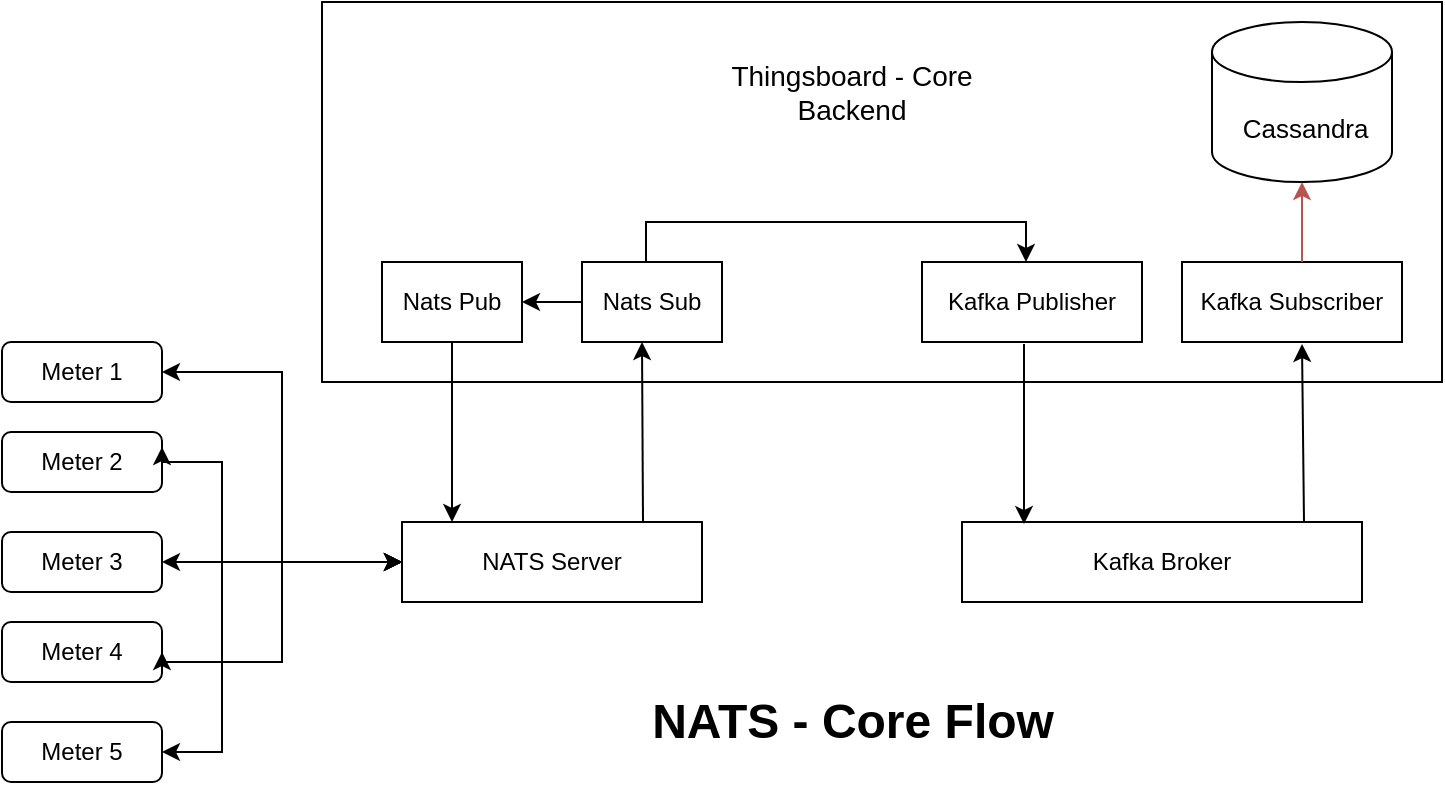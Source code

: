 <mxfile version="28.0.7">
  <diagram name="Page-1" id="UJfJM6G8218_ZRizplGX">
    <mxGraphModel dx="872" dy="511" grid="1" gridSize="10" guides="1" tooltips="1" connect="1" arrows="1" fold="1" page="1" pageScale="1" pageWidth="850" pageHeight="1100" math="0" shadow="0">
      <root>
        <mxCell id="0" />
        <mxCell id="1" parent="0" />
        <mxCell id="kBYzSnEhJ9a0xplkR4BM-1" value="" style="rounded=0;whiteSpace=wrap;html=1;align=center;" parent="1" vertex="1">
          <mxGeometry x="200" y="60" width="560" height="190" as="geometry" />
        </mxCell>
        <mxCell id="ggmWFZlsdQd6J-PA4ldU-1" value="&lt;font style=&quot;font-size: 14px;&quot;&gt;Thingsboard - Core&lt;/font&gt;&lt;div&gt;&lt;font style=&quot;font-size: 14px;&quot;&gt;Backend&lt;/font&gt;&lt;/div&gt;" style="text;html=1;align=center;verticalAlign=middle;whiteSpace=wrap;rounded=0;" parent="1" vertex="1">
          <mxGeometry x="390" y="80" width="150" height="50" as="geometry" />
        </mxCell>
        <mxCell id="ggmWFZlsdQd6J-PA4ldU-3" value="Nats Sub" style="rounded=0;whiteSpace=wrap;html=1;" parent="1" vertex="1">
          <mxGeometry x="330" y="190" width="70" height="40" as="geometry" />
        </mxCell>
        <mxCell id="ggmWFZlsdQd6J-PA4ldU-5" value="Nats Pub" style="rounded=0;whiteSpace=wrap;html=1;" parent="1" vertex="1">
          <mxGeometry x="230" y="190" width="70" height="40" as="geometry" />
        </mxCell>
        <mxCell id="ggmWFZlsdQd6J-PA4ldU-6" value="Kafka Publisher" style="rounded=0;whiteSpace=wrap;html=1;" parent="1" vertex="1">
          <mxGeometry x="500" y="190" width="110" height="40" as="geometry" />
        </mxCell>
        <mxCell id="ggmWFZlsdQd6J-PA4ldU-8" value="Kafka Subscriber" style="rounded=0;whiteSpace=wrap;html=1;" parent="1" vertex="1">
          <mxGeometry x="630" y="190" width="110" height="40" as="geometry" />
        </mxCell>
        <mxCell id="ggmWFZlsdQd6J-PA4ldU-9" value="NATS Server" style="rounded=0;whiteSpace=wrap;html=1;" parent="1" vertex="1">
          <mxGeometry x="240" y="320" width="150" height="40" as="geometry" />
        </mxCell>
        <mxCell id="ggmWFZlsdQd6J-PA4ldU-10" value="Kafka Broker" style="rounded=0;whiteSpace=wrap;html=1;" parent="1" vertex="1">
          <mxGeometry x="520" y="320" width="200" height="40" as="geometry" />
        </mxCell>
        <mxCell id="ggmWFZlsdQd6J-PA4ldU-11" value="Meter 2" style="rounded=1;whiteSpace=wrap;html=1;" parent="1" vertex="1">
          <mxGeometry x="40" y="275" width="80" height="30" as="geometry" />
        </mxCell>
        <mxCell id="ggmWFZlsdQd6J-PA4ldU-12" value="Meter 3" style="rounded=1;whiteSpace=wrap;html=1;" parent="1" vertex="1">
          <mxGeometry x="40" y="325" width="80" height="30" as="geometry" />
        </mxCell>
        <mxCell id="ggmWFZlsdQd6J-PA4ldU-19" value="" style="edgeStyle=orthogonalEdgeStyle;rounded=0;orthogonalLoop=1;jettySize=auto;html=1;entryX=0;entryY=0.5;entryDx=0;entryDy=0;startArrow=classic;startFill=1;" parent="1" source="ggmWFZlsdQd6J-PA4ldU-13" target="ggmWFZlsdQd6J-PA4ldU-9" edge="1">
          <mxGeometry relative="1" as="geometry">
            <mxPoint x="260" y="350" as="targetPoint" />
            <Array as="points">
              <mxPoint x="180" y="245" />
              <mxPoint x="180" y="340" />
            </Array>
          </mxGeometry>
        </mxCell>
        <mxCell id="ggmWFZlsdQd6J-PA4ldU-13" value="Meter 1" style="rounded=1;whiteSpace=wrap;html=1;" parent="1" vertex="1">
          <mxGeometry x="40" y="230" width="80" height="30" as="geometry" />
        </mxCell>
        <mxCell id="ggmWFZlsdQd6J-PA4ldU-16" value="Meter 4" style="rounded=1;whiteSpace=wrap;html=1;" parent="1" vertex="1">
          <mxGeometry x="40" y="370" width="80" height="30" as="geometry" />
        </mxCell>
        <mxCell id="ggmWFZlsdQd6J-PA4ldU-21" value="" style="edgeStyle=orthogonalEdgeStyle;rounded=0;orthogonalLoop=1;jettySize=auto;html=1;exitX=1;exitY=0.25;exitDx=0;exitDy=0;entryX=0;entryY=0.5;entryDx=0;entryDy=0;startArrow=classic;startFill=1;" parent="1" source="ggmWFZlsdQd6J-PA4ldU-11" target="ggmWFZlsdQd6J-PA4ldU-9" edge="1">
          <mxGeometry relative="1" as="geometry">
            <mxPoint x="150" y="270" as="sourcePoint" />
            <mxPoint x="260" y="365" as="targetPoint" />
            <Array as="points">
              <mxPoint x="120" y="290" />
              <mxPoint x="150" y="290" />
              <mxPoint x="150" y="340" />
            </Array>
          </mxGeometry>
        </mxCell>
        <mxCell id="ggmWFZlsdQd6J-PA4ldU-24" value="" style="edgeStyle=orthogonalEdgeStyle;rounded=0;orthogonalLoop=1;jettySize=auto;html=1;exitX=1;exitY=0.5;exitDx=0;exitDy=0;startArrow=classic;startFill=1;" parent="1" source="ggmWFZlsdQd6J-PA4ldU-16" edge="1">
          <mxGeometry relative="1" as="geometry">
            <mxPoint x="150" y="340" as="sourcePoint" />
            <mxPoint x="240" y="340" as="targetPoint" />
            <Array as="points">
              <mxPoint x="180" y="390" />
              <mxPoint x="180" y="340" />
            </Array>
          </mxGeometry>
        </mxCell>
        <mxCell id="ggmWFZlsdQd6J-PA4ldU-26" value="Meter 5" style="rounded=1;whiteSpace=wrap;html=1;" parent="1" vertex="1">
          <mxGeometry x="40" y="420" width="80" height="30" as="geometry" />
        </mxCell>
        <mxCell id="ggmWFZlsdQd6J-PA4ldU-27" value="" style="edgeStyle=orthogonalEdgeStyle;rounded=0;orthogonalLoop=1;jettySize=auto;html=1;exitX=1;exitY=0.5;exitDx=0;exitDy=0;entryX=0;entryY=0.5;entryDx=0;entryDy=0;startArrow=classic;startFill=1;" parent="1" source="ggmWFZlsdQd6J-PA4ldU-26" target="ggmWFZlsdQd6J-PA4ldU-9" edge="1">
          <mxGeometry relative="1" as="geometry">
            <mxPoint x="170" y="320" as="sourcePoint" />
            <mxPoint x="320" y="377" as="targetPoint" />
            <Array as="points">
              <mxPoint x="150" y="435" />
              <mxPoint x="150" y="340" />
            </Array>
          </mxGeometry>
        </mxCell>
        <mxCell id="ggmWFZlsdQd6J-PA4ldU-29" value="&lt;font style=&quot;font-size: 13px;&quot;&gt;&amp;nbsp;Cassandra&lt;/font&gt;" style="shape=cylinder3;whiteSpace=wrap;html=1;boundedLbl=1;backgroundOutline=1;size=15;" parent="1" vertex="1">
          <mxGeometry x="645" y="70" width="90" height="80" as="geometry" />
        </mxCell>
        <mxCell id="ggmWFZlsdQd6J-PA4ldU-30" value="" style="endArrow=classic;html=1;rounded=0;exitX=0.5;exitY=0;exitDx=0;exitDy=0;entryX=0.5;entryY=0;entryDx=0;entryDy=0;edgeStyle=orthogonalEdgeStyle;" parent="1" edge="1">
          <mxGeometry width="50" height="50" relative="1" as="geometry">
            <mxPoint x="362" y="190" as="sourcePoint" />
            <mxPoint x="552" y="190" as="targetPoint" />
            <Array as="points">
              <mxPoint x="362" y="170" />
              <mxPoint x="552" y="170" />
            </Array>
          </mxGeometry>
        </mxCell>
        <mxCell id="ggmWFZlsdQd6J-PA4ldU-31" value="" style="endArrow=classic;html=1;rounded=0;entryX=1;entryY=0.5;entryDx=0;entryDy=0;exitX=0;exitY=0.5;exitDx=0;exitDy=0;" parent="1" source="ggmWFZlsdQd6J-PA4ldU-3" target="ggmWFZlsdQd6J-PA4ldU-5" edge="1">
          <mxGeometry width="50" height="50" relative="1" as="geometry">
            <mxPoint x="400" y="330" as="sourcePoint" />
            <mxPoint x="450" y="280" as="targetPoint" />
          </mxGeometry>
        </mxCell>
        <mxCell id="ggmWFZlsdQd6J-PA4ldU-34" value="" style="endArrow=classic;startArrow=classic;html=1;rounded=0;exitX=1;exitY=0.5;exitDx=0;exitDy=0;entryX=0;entryY=0.5;entryDx=0;entryDy=0;" parent="1" source="ggmWFZlsdQd6J-PA4ldU-12" target="ggmWFZlsdQd6J-PA4ldU-9" edge="1">
          <mxGeometry width="50" height="50" relative="1" as="geometry">
            <mxPoint x="400" y="330" as="sourcePoint" />
            <mxPoint x="450" y="280" as="targetPoint" />
          </mxGeometry>
        </mxCell>
        <mxCell id="ggmWFZlsdQd6J-PA4ldU-36" value="" style="endArrow=classic;html=1;rounded=0;exitX=0.75;exitY=0;exitDx=0;exitDy=0;" parent="1" edge="1">
          <mxGeometry width="50" height="50" relative="1" as="geometry">
            <mxPoint x="360.5" y="320" as="sourcePoint" />
            <mxPoint x="360" y="230" as="targetPoint" />
          </mxGeometry>
        </mxCell>
        <mxCell id="ggmWFZlsdQd6J-PA4ldU-37" value="" style="endArrow=none;html=1;rounded=0;endFill=0;startArrow=classic;startFill=1;entryX=0.5;entryY=1;entryDx=0;entryDy=0;" parent="1" target="ggmWFZlsdQd6J-PA4ldU-5" edge="1">
          <mxGeometry width="50" height="50" relative="1" as="geometry">
            <mxPoint x="265" y="320" as="sourcePoint" />
            <mxPoint x="267" y="240" as="targetPoint" />
          </mxGeometry>
        </mxCell>
        <mxCell id="ggmWFZlsdQd6J-PA4ldU-38" value="" style="endArrow=none;html=1;rounded=0;endFill=0;startArrow=classic;startFill=1;entryX=0.5;entryY=1;entryDx=0;entryDy=0;" parent="1" edge="1">
          <mxGeometry width="50" height="50" relative="1" as="geometry">
            <mxPoint x="551" y="321" as="sourcePoint" />
            <mxPoint x="551" y="231" as="targetPoint" />
          </mxGeometry>
        </mxCell>
        <mxCell id="ggmWFZlsdQd6J-PA4ldU-39" value="" style="endArrow=classic;html=1;rounded=0;entryX=0.414;entryY=0.925;entryDx=0;entryDy=0;entryPerimeter=0;exitX=0.88;exitY=0;exitDx=0;exitDy=0;exitPerimeter=0;" parent="1" edge="1">
          <mxGeometry width="50" height="50" relative="1" as="geometry">
            <mxPoint x="691" y="320" as="sourcePoint" />
            <mxPoint x="690" y="231" as="targetPoint" />
          </mxGeometry>
        </mxCell>
        <mxCell id="ggmWFZlsdQd6J-PA4ldU-40" value="" style="endArrow=classic;html=1;rounded=0;entryX=0.5;entryY=1;entryDx=0;entryDy=0;entryPerimeter=0;fillColor=#f8cecc;gradientColor=#ea6b66;strokeColor=#b85450;" parent="1" edge="1">
          <mxGeometry width="50" height="50" relative="1" as="geometry">
            <mxPoint x="690" y="190" as="sourcePoint" />
            <mxPoint x="690" y="150" as="targetPoint" />
          </mxGeometry>
        </mxCell>
        <mxCell id="R3ee3gWV6F4vy_GYT0ao-2" value="NATS - Core&amp;nbsp;&lt;span style=&quot;background-color: transparent; color: light-dark(rgb(0, 0, 0), rgb(255, 255, 255));&quot;&gt;Flow&lt;/span&gt;" style="text;strokeColor=none;fillColor=none;html=1;fontSize=24;fontStyle=1;verticalAlign=middle;align=center;" vertex="1" parent="1">
          <mxGeometry x="375" y="400" width="180" height="40" as="geometry" />
        </mxCell>
      </root>
    </mxGraphModel>
  </diagram>
</mxfile>
